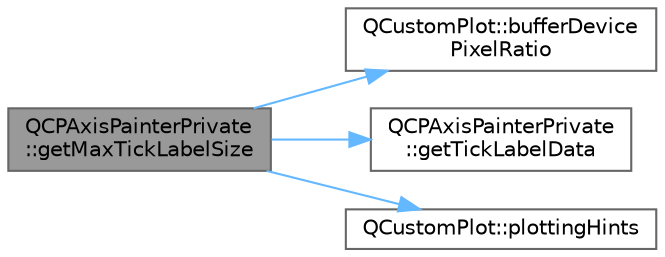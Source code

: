 digraph "QCPAxisPainterPrivate::getMaxTickLabelSize"
{
 // LATEX_PDF_SIZE
  bgcolor="transparent";
  edge [fontname=Helvetica,fontsize=10,labelfontname=Helvetica,labelfontsize=10];
  node [fontname=Helvetica,fontsize=10,shape=box,height=0.2,width=0.4];
  rankdir="LR";
  Node1 [label="QCPAxisPainterPrivate\l::getMaxTickLabelSize",height=0.2,width=0.4,color="gray40", fillcolor="grey60", style="filled", fontcolor="black",tooltip=" "];
  Node1 -> Node2 [color="steelblue1",style="solid"];
  Node2 [label="QCustomPlot::bufferDevice\lPixelRatio",height=0.2,width=0.4,color="grey40", fillcolor="white", style="filled",URL="$class_q_custom_plot.html#a53d35abe0f576f9838cde5d0bee47657",tooltip=" "];
  Node1 -> Node3 [color="steelblue1",style="solid"];
  Node3 [label="QCPAxisPainterPrivate\l::getTickLabelData",height=0.2,width=0.4,color="grey40", fillcolor="white", style="filled",URL="$class_q_c_p_axis_painter_private.html#a5331f78e398da5442767c261578da502",tooltip=" "];
  Node1 -> Node4 [color="steelblue1",style="solid"];
  Node4 [label="QCustomPlot::plottingHints",height=0.2,width=0.4,color="grey40", fillcolor="white", style="filled",URL="$class_q_custom_plot.html#ac724f4075822f74f7b676a790095b877",tooltip=" "];
}
